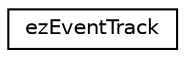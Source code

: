 digraph "Graphical Class Hierarchy"
{
 // LATEX_PDF_SIZE
  edge [fontname="Helvetica",fontsize="10",labelfontname="Helvetica",labelfontsize="10"];
  node [fontname="Helvetica",fontsize="10",shape=record];
  rankdir="LR";
  Node0 [label="ezEventTrack",height=0.2,width=0.4,color="black", fillcolor="white", style="filled",URL="$d7/d57/classez_event_track.htm",tooltip="An event track is a time line that contains named events."];
}
